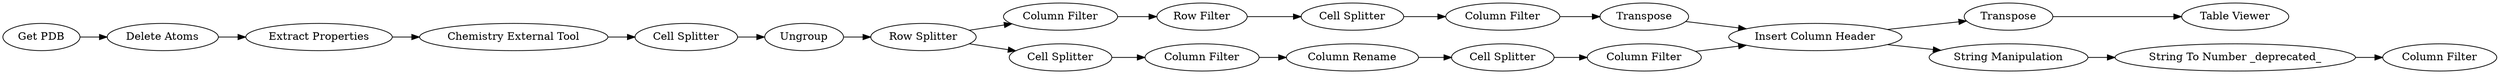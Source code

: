 digraph {
	15193 -> 15190
	9766 -> 15193
	15148 -> 15189
	15145 -> 15197
	15147 -> 15148
	15182 -> 15183
	15143 -> 15145
	15139 -> 15196
	15198 -> 15152
	15147 -> 15182
	15146 -> 15147
	15197 -> 15150
	15152 -> 15147
	15183 -> 15181
	15190 -> 15192
	15144 -> 15153
	15196 -> 15144
	9764 -> 9766
	15139 -> 15143
	15192 -> 15132
	15150 -> 15146
	15153 -> 15198
	15132 -> 15139
	15190 [label="Chemistry External Tool"]
	15147 [label="Insert Column Header"]
	15198 [label="Cell Splitter"]
	15193 [label="Extract Properties"]
	15143 [label="Column Filter"]
	15150 [label="Column Filter"]
	15192 [label="Cell Splitter"]
	15132 [label=Ungroup]
	9764 [label="Get PDB"]
	15196 [label="Cell Splitter"]
	9766 [label="Delete Atoms"]
	15153 [label="Column Rename"]
	15183 [label="String To Number _deprecated_"]
	15181 [label="Column Filter"]
	15182 [label="String Manipulation"]
	15197 [label="Cell Splitter"]
	15189 [label="Table Viewer"]
	15139 [label="Row Splitter"]
	15144 [label="Column Filter"]
	15152 [label="Column Filter"]
	15145 [label="Row Filter"]
	15148 [label=Transpose]
	15146 [label=Transpose]
	rankdir=LR
}
